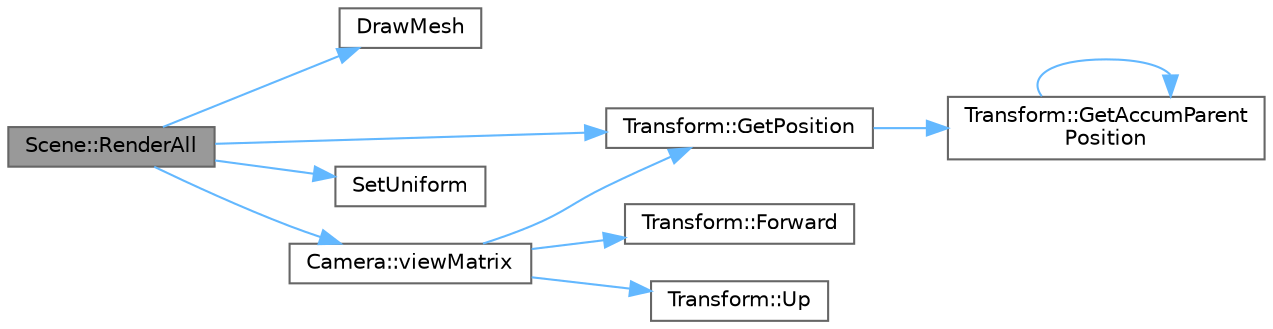 digraph "Scene::RenderAll"
{
 // LATEX_PDF_SIZE
  bgcolor="transparent";
  edge [fontname=Helvetica,fontsize=10,labelfontname=Helvetica,labelfontsize=10];
  node [fontname=Helvetica,fontsize=10,shape=box,height=0.2,width=0.4];
  rankdir="LR";
  Node1 [label="Scene::RenderAll",height=0.2,width=0.4,color="gray40", fillcolor="grey60", style="filled", fontcolor="black",tooltip="Draw all gameObjects using cameras[0] as a camera, accounting for all lights"];
  Node1 -> Node2 [color="steelblue1",style="solid"];
  Node2 [label="DrawMesh",height=0.2,width=0.4,color="grey40", fillcolor="white", style="filled",URL="$_renderer_8cpp.html#a29771e363fa2dc03edb94a64277440ea",tooltip="Render a given mesh"];
  Node1 -> Node3 [color="steelblue1",style="solid"];
  Node3 [label="Transform::GetPosition",height=0.2,width=0.4,color="grey40", fillcolor="white", style="filled",URL="$class_transform.html#a482ec8a49b08f224b2ec513dc27f47b5",tooltip="Gets the position of this transform"];
  Node3 -> Node4 [color="steelblue1",style="solid"];
  Node4 [label="Transform::GetAccumParent\lPosition",height=0.2,width=0.4,color="grey40", fillcolor="white", style="filled",URL="$class_transform.html#aa12429358147b70bdfd11af25a99f660",tooltip=" "];
  Node4 -> Node4 [color="steelblue1",style="solid"];
  Node1 -> Node5 [color="steelblue1",style="solid"];
  Node5 [label="SetUniform",height=0.2,width=0.4,color="grey40", fillcolor="white", style="filled",URL="$_renderer_8cpp.html#a7eea27f41e32dbf6703525ac0b7a1bb3",tooltip="Sets a shader program uniform with parameters for transforms"];
  Node1 -> Node6 [color="steelblue1",style="solid"];
  Node6 [label="Camera::viewMatrix",height=0.2,width=0.4,color="grey40", fillcolor="white", style="filled",URL="$class_camera.html#ade59c8e9e1ccf81c92d69722ed070718",tooltip="Uses glm::lookAt to build a view matrix from cameraTransform"];
  Node6 -> Node7 [color="steelblue1",style="solid"];
  Node7 [label="Transform::Forward",height=0.2,width=0.4,color="grey40", fillcolor="white", style="filled",URL="$class_transform.html#a3fbf814bbd069c57d1b3579a56893b3e",tooltip="Our local forward vector"];
  Node6 -> Node3 [color="steelblue1",style="solid"];
  Node6 -> Node8 [color="steelblue1",style="solid"];
  Node8 [label="Transform::Up",height=0.2,width=0.4,color="grey40", fillcolor="white", style="filled",URL="$class_transform.html#ae0ce3a189b726c18e21c2eb1990f4464",tooltip="Our local up vector"];
}
